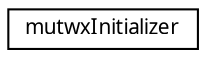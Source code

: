 digraph "Grafische Darstellung der Klassenhierarchie"
{
  edge [fontname="Sans",fontsize="10",labelfontname="Sans",labelfontsize="10"];
  node [fontname="Sans",fontsize="10",shape=record];
  rankdir="LR";
  Node0 [label="mutwxInitializer",height=0.2,width=0.4,color="black", fillcolor="white", style="filled",URL="$d2/dd2/classmutwxInitializer.html",tooltip="An abstraction of wxInitializer. "];
}
